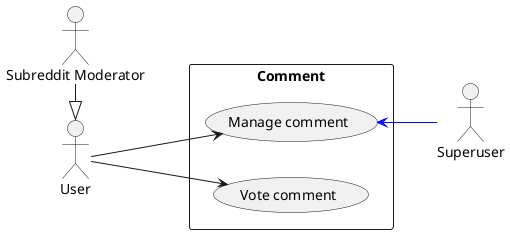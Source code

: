 @startuml
skinparam packageStyle rectangle
left to right direction
actor "User" as user
actor "Subreddit Moderator" as mod
actor "Superuser" as su
mod -|> user

rectangle Comment as cmt {
  usecase "Manage comment" as cmt_manage

  usecase "Vote comment" as cmt_vote
}

user --> cmt_manage

user --> cmt_vote

cmt_manage  <-[#blue]- su

@enduml
